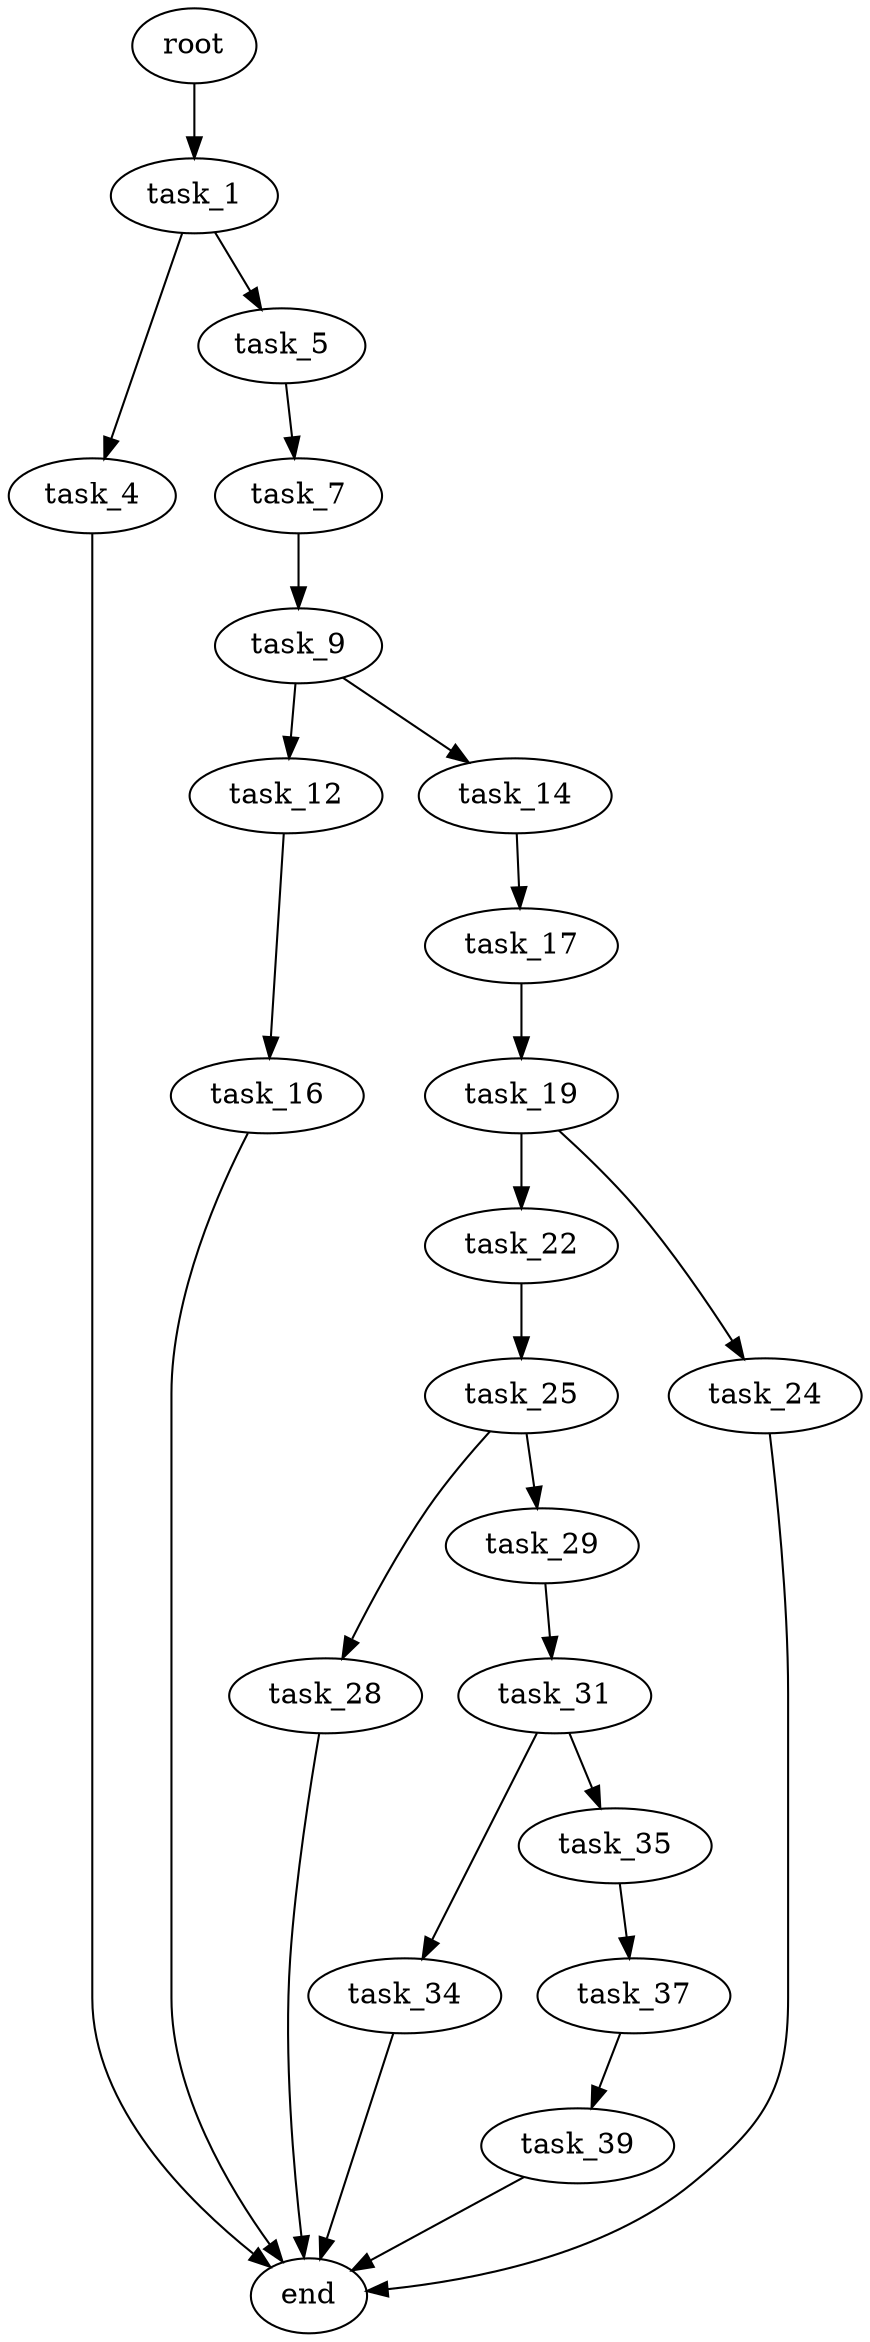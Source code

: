 digraph G {
  root [size="0.000000"];
  task_1 [size="25754262092.000000"];
  task_4 [size="17824535740.000000"];
  task_5 [size="6285650544.000000"];
  end [size="0.000000"];
  task_7 [size="15019669324.000000"];
  task_9 [size="2591777130.000000"];
  task_12 [size="611849582542.000000"];
  task_14 [size="24604747178.000000"];
  task_16 [size="8589934592.000000"];
  task_17 [size="28991029248.000000"];
  task_19 [size="21060737954.000000"];
  task_22 [size="1839116956.000000"];
  task_24 [size="24370403984.000000"];
  task_25 [size="11829382984.000000"];
  task_28 [size="1070660854006.000000"];
  task_29 [size="610823885601.000000"];
  task_31 [size="1340863487.000000"];
  task_34 [size="31949029676.000000"];
  task_35 [size="1073741824000.000000"];
  task_37 [size="11417452622.000000"];
  task_39 [size="43172430178.000000"];

  root -> task_1 [size="1.000000"];
  task_1 -> task_4 [size="75497472.000000"];
  task_1 -> task_5 [size="75497472.000000"];
  task_4 -> end [size="1.000000"];
  task_5 -> task_7 [size="134217728.000000"];
  task_7 -> task_9 [size="33554432.000000"];
  task_9 -> task_12 [size="134217728.000000"];
  task_9 -> task_14 [size="134217728.000000"];
  task_12 -> task_16 [size="411041792.000000"];
  task_14 -> task_17 [size="536870912.000000"];
  task_16 -> end [size="1.000000"];
  task_17 -> task_19 [size="75497472.000000"];
  task_19 -> task_22 [size="536870912.000000"];
  task_19 -> task_24 [size="536870912.000000"];
  task_22 -> task_25 [size="75497472.000000"];
  task_24 -> end [size="1.000000"];
  task_25 -> task_28 [size="209715200.000000"];
  task_25 -> task_29 [size="209715200.000000"];
  task_28 -> end [size="1.000000"];
  task_29 -> task_31 [size="411041792.000000"];
  task_31 -> task_34 [size="75497472.000000"];
  task_31 -> task_35 [size="75497472.000000"];
  task_34 -> end [size="1.000000"];
  task_35 -> task_37 [size="838860800.000000"];
  task_37 -> task_39 [size="838860800.000000"];
  task_39 -> end [size="1.000000"];
}
